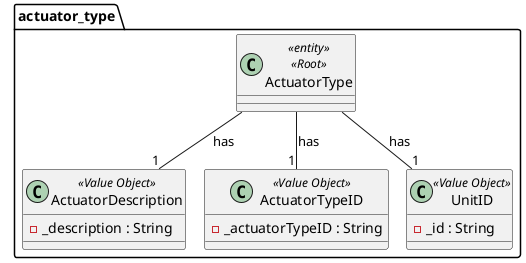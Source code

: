 @startuml
!pragma layout smetana

package actuator_type {
class ActuatorType<<entity>><<Root>> {
}

class ActuatorDescription<<Value Object>> {
    - _description : String
}
class ActuatorTypeID<<Value Object>> {
    - _actuatorTypeID : String
}
class UnitID<<Value Object>> {
    - _id : String
}

ActuatorType  -- "1" ActuatorDescription : has
ActuatorType  -- "1" ActuatorTypeID : has
ActuatorType  -- "1" UnitID : has
}

@enduml